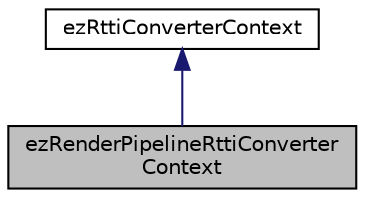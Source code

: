 digraph "ezRenderPipelineRttiConverterContext"
{
 // LATEX_PDF_SIZE
  edge [fontname="Helvetica",fontsize="10",labelfontname="Helvetica",labelfontsize="10"];
  node [fontname="Helvetica",fontsize="10",shape=record];
  Node1 [label="ezRenderPipelineRttiConverter\lContext",height=0.2,width=0.4,color="black", fillcolor="grey75", style="filled", fontcolor="black",tooltip=" "];
  Node2 -> Node1 [dir="back",color="midnightblue",fontsize="10",style="solid",fontname="Helvetica"];
  Node2 [label="ezRttiConverterContext",height=0.2,width=0.4,color="black", fillcolor="white", style="filled",URL="$d5/db8/classez_rtti_converter_context.htm",tooltip=" "];
}
